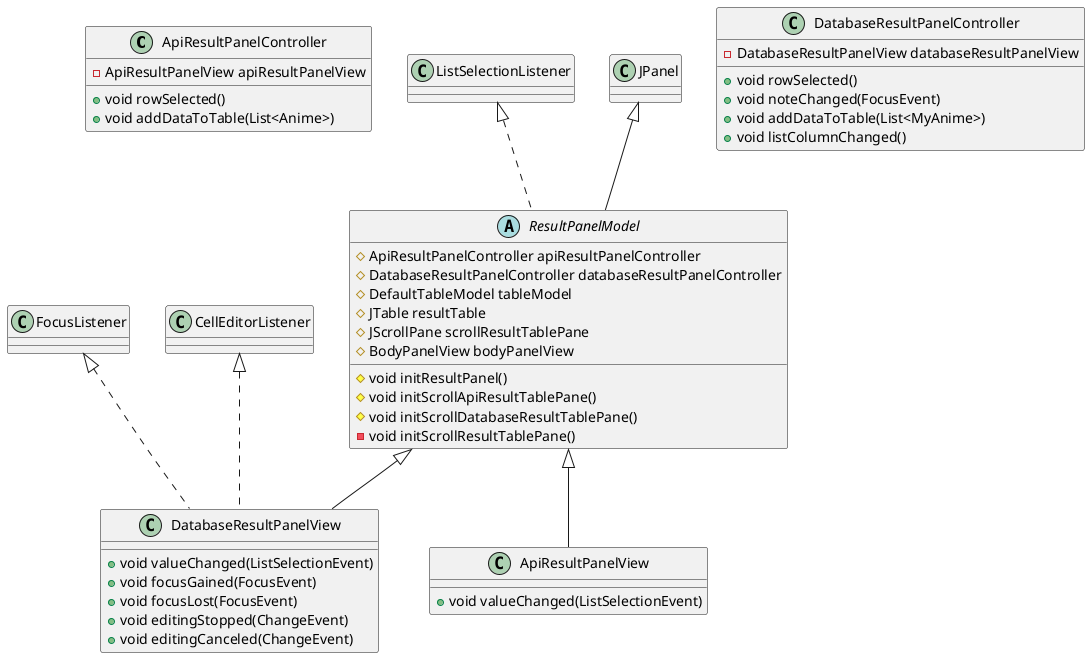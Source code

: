 @startuml
class ApiResultPanelController {
- ApiResultPanelView apiResultPanelView
+ void rowSelected()
+ void addDataToTable(List<Anime>)
}
abstract class ResultPanelModel {
# ApiResultPanelController apiResultPanelController
# DatabaseResultPanelController databaseResultPanelController
# DefaultTableModel tableModel
# JTable resultTable
# JScrollPane scrollResultTablePane
# BodyPanelView bodyPanelView
# void initResultPanel()
# void initScrollApiResultTablePane()
# void initScrollDatabaseResultTablePane()
- void initScrollResultTablePane()
}
class DatabaseResultPanelController {
- DatabaseResultPanelView databaseResultPanelView
+ void rowSelected()
+ void noteChanged(FocusEvent)
+ void addDataToTable(List<MyAnime>)
+ void listColumnChanged()
}
class ApiResultPanelView {
+ void valueChanged(ListSelectionEvent)
}
class DatabaseResultPanelView {
+ void valueChanged(ListSelectionEvent)
+ void focusGained(FocusEvent)
+ void focusLost(FocusEvent)
+ void editingStopped(ChangeEvent)
+ void editingCanceled(ChangeEvent)
}


ListSelectionListener <|.. ResultPanelModel
JPanel <|-- ResultPanelModel
ResultPanelModel <|-- ApiResultPanelView
FocusListener <|.. DatabaseResultPanelView
CellEditorListener <|.. DatabaseResultPanelView
ResultPanelModel <|-- DatabaseResultPanelView
@enduml